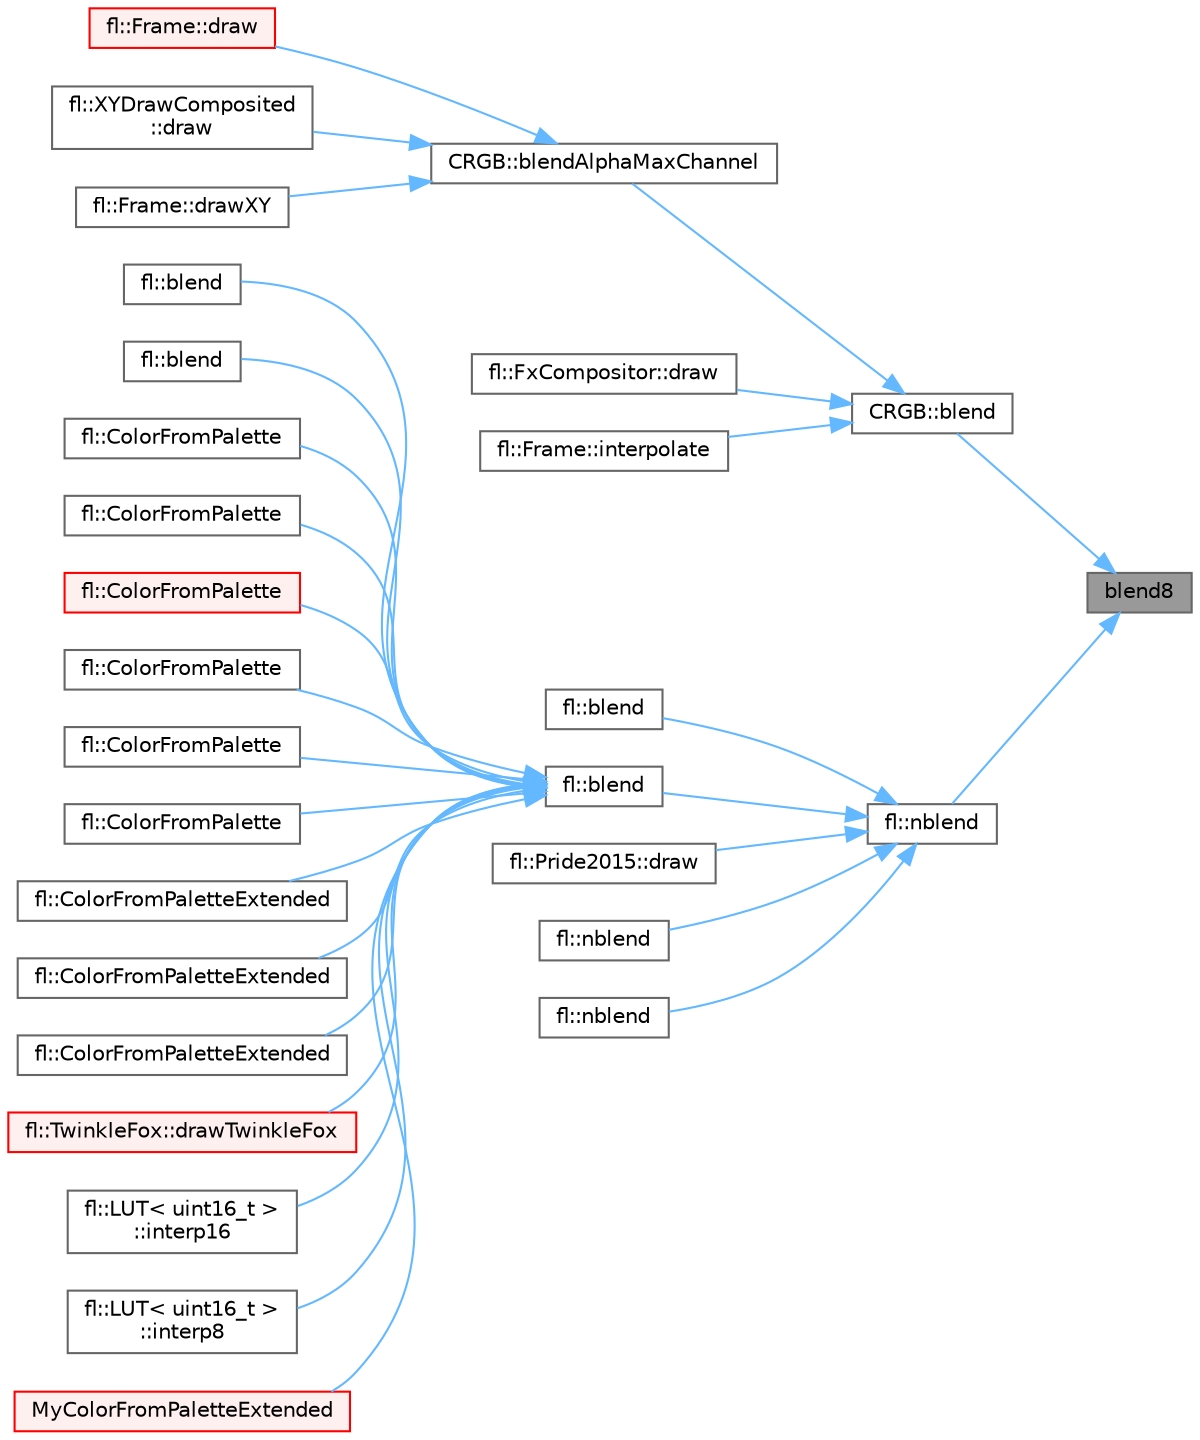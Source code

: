 digraph "blend8"
{
 // INTERACTIVE_SVG=YES
 // LATEX_PDF_SIZE
  bgcolor="transparent";
  edge [fontname=Helvetica,fontsize=10,labelfontname=Helvetica,labelfontsize=10];
  node [fontname=Helvetica,fontsize=10,shape=box,height=0.2,width=0.4];
  rankdir="RL";
  Node1 [id="Node000001",label="blend8",height=0.2,width=0.4,color="gray40", fillcolor="grey60", style="filled", fontcolor="black",tooltip="Blend a variable proportion (0-255) of one byte to another."];
  Node1 -> Node2 [id="edge1_Node000001_Node000002",dir="back",color="steelblue1",style="solid",tooltip=" "];
  Node2 [id="Node000002",label="CRGB::blend",height=0.2,width=0.4,color="grey40", fillcolor="white", style="filled",URL="$d7/d82/struct_c_r_g_b_a6348cb098a0b27f443bd1af290dafa94.html#a6348cb098a0b27f443bd1af290dafa94",tooltip=" "];
  Node2 -> Node3 [id="edge2_Node000002_Node000003",dir="back",color="steelblue1",style="solid",tooltip=" "];
  Node3 [id="Node000003",label="CRGB::blendAlphaMaxChannel",height=0.2,width=0.4,color="grey40", fillcolor="white", style="filled",URL="$d7/d82/struct_c_r_g_b_aba8579ca7247cc690e8899d68e95a601.html#aba8579ca7247cc690e8899d68e95a601",tooltip=" "];
  Node3 -> Node4 [id="edge3_Node000003_Node000004",dir="back",color="steelblue1",style="solid",tooltip=" "];
  Node4 [id="Node000004",label="fl::Frame::draw",height=0.2,width=0.4,color="red", fillcolor="#FFF0F0", style="filled",URL="$d1/de0/classfl_1_1_frame_a1efadd6e06cd79c0342c9cd8c391539a.html#a1efadd6e06cd79c0342c9cd8c391539a",tooltip=" "];
  Node3 -> Node6 [id="edge4_Node000003_Node000006",dir="back",color="steelblue1",style="solid",tooltip=" "];
  Node6 [id="Node000006",label="fl::XYDrawComposited\l::draw",height=0.2,width=0.4,color="grey40", fillcolor="white", style="filled",URL="$d2/dba/structfl_1_1_x_y_draw_composited_a003dd68149045877d6ccd38987df8792.html#a003dd68149045877d6ccd38987df8792",tooltip=" "];
  Node3 -> Node7 [id="edge5_Node000003_Node000007",dir="back",color="steelblue1",style="solid",tooltip=" "];
  Node7 [id="Node000007",label="fl::Frame::drawXY",height=0.2,width=0.4,color="grey40", fillcolor="white", style="filled",URL="$d1/de0/classfl_1_1_frame_af228b83cd52447b2416893f39d0753df.html#af228b83cd52447b2416893f39d0753df",tooltip=" "];
  Node2 -> Node8 [id="edge6_Node000002_Node000008",dir="back",color="steelblue1",style="solid",tooltip=" "];
  Node8 [id="Node000008",label="fl::FxCompositor::draw",height=0.2,width=0.4,color="grey40", fillcolor="white", style="filled",URL="$d7/df1/classfl_1_1_fx_compositor_aade5cf1a5c03eb71c39f8ed58c981e96.html#aade5cf1a5c03eb71c39f8ed58c981e96",tooltip=" "];
  Node2 -> Node9 [id="edge7_Node000002_Node000009",dir="back",color="steelblue1",style="solid",tooltip=" "];
  Node9 [id="Node000009",label="fl::Frame::interpolate",height=0.2,width=0.4,color="grey40", fillcolor="white", style="filled",URL="$d1/de0/classfl_1_1_frame_a18b6f7181804a0392e40796f46352115.html#a18b6f7181804a0392e40796f46352115",tooltip=" "];
  Node1 -> Node10 [id="edge8_Node000001_Node000010",dir="back",color="steelblue1",style="solid",tooltip=" "];
  Node10 [id="Node000010",label="fl::nblend",height=0.2,width=0.4,color="grey40", fillcolor="white", style="filled",URL="$d4/d36/namespacefl_aa1e0cd66825220bead12cfc1ab7f33c6.html#aa1e0cd66825220bead12cfc1ab7f33c6",tooltip=" "];
  Node10 -> Node11 [id="edge9_Node000010_Node000011",dir="back",color="steelblue1",style="solid",tooltip=" "];
  Node11 [id="Node000011",label="fl::blend",height=0.2,width=0.4,color="grey40", fillcolor="white", style="filled",URL="$d4/d36/namespacefl_a10d9c25a1a106557eacc6c75225e8a07.html#a10d9c25a1a106557eacc6c75225e8a07",tooltip=" "];
  Node10 -> Node12 [id="edge10_Node000010_Node000012",dir="back",color="steelblue1",style="solid",tooltip=" "];
  Node12 [id="Node000012",label="fl::blend",height=0.2,width=0.4,color="grey40", fillcolor="white", style="filled",URL="$d4/d36/namespacefl_a924fc8748f53389e55fdc63bfc14b805.html#a924fc8748f53389e55fdc63bfc14b805",tooltip=" "];
  Node12 -> Node13 [id="edge11_Node000012_Node000013",dir="back",color="steelblue1",style="solid",tooltip=" "];
  Node13 [id="Node000013",label="fl::blend",height=0.2,width=0.4,color="grey40", fillcolor="white", style="filled",URL="$d4/d36/namespacefl_a76731f52649c8fb1c93b19f36eca4c84.html#a76731f52649c8fb1c93b19f36eca4c84",tooltip=" "];
  Node12 -> Node14 [id="edge12_Node000012_Node000014",dir="back",color="steelblue1",style="solid",tooltip=" "];
  Node14 [id="Node000014",label="fl::blend",height=0.2,width=0.4,color="grey40", fillcolor="white", style="filled",URL="$d4/d36/namespacefl_a86084908d5832c59d8c7965fd863cc2b.html#a86084908d5832c59d8c7965fd863cc2b",tooltip=" "];
  Node12 -> Node15 [id="edge13_Node000012_Node000015",dir="back",color="steelblue1",style="solid",tooltip=" "];
  Node15 [id="Node000015",label="fl::ColorFromPalette",height=0.2,width=0.4,color="grey40", fillcolor="white", style="filled",URL="$d4/d36/namespacefl_a6be261d46a697b439148bd58cf47fd0a.html#a6be261d46a697b439148bd58cf47fd0a",tooltip=" "];
  Node12 -> Node16 [id="edge14_Node000012_Node000016",dir="back",color="steelblue1",style="solid",tooltip=" "];
  Node16 [id="Node000016",label="fl::ColorFromPalette",height=0.2,width=0.4,color="grey40", fillcolor="white", style="filled",URL="$d4/d36/namespacefl_a3f1395bf04587dfd37d40bc8f4367995.html#a3f1395bf04587dfd37d40bc8f4367995",tooltip=" "];
  Node12 -> Node17 [id="edge15_Node000012_Node000017",dir="back",color="steelblue1",style="solid",tooltip=" "];
  Node17 [id="Node000017",label="fl::ColorFromPalette",height=0.2,width=0.4,color="red", fillcolor="#FFF0F0", style="filled",URL="$d4/d36/namespacefl_a74e1895d1234ab29fef4458532e91090.html#a74e1895d1234ab29fef4458532e91090",tooltip=" "];
  Node12 -> Node33 [id="edge16_Node000012_Node000033",dir="back",color="steelblue1",style="solid",tooltip=" "];
  Node33 [id="Node000033",label="fl::ColorFromPalette",height=0.2,width=0.4,color="grey40", fillcolor="white", style="filled",URL="$d4/d36/namespacefl_a38d52be343ce0abb528607ea4e934de6.html#a38d52be343ce0abb528607ea4e934de6",tooltip=" "];
  Node12 -> Node34 [id="edge17_Node000012_Node000034",dir="back",color="steelblue1",style="solid",tooltip=" "];
  Node34 [id="Node000034",label="fl::ColorFromPalette",height=0.2,width=0.4,color="grey40", fillcolor="white", style="filled",URL="$d4/d36/namespacefl_a07bebc78594d7da54290ee51dc6fc216.html#a07bebc78594d7da54290ee51dc6fc216",tooltip=" "];
  Node12 -> Node35 [id="edge18_Node000012_Node000035",dir="back",color="steelblue1",style="solid",tooltip=" "];
  Node35 [id="Node000035",label="fl::ColorFromPalette",height=0.2,width=0.4,color="grey40", fillcolor="white", style="filled",URL="$d4/d36/namespacefl_a79e98bfd8beb2b67b3889d9c6a1e5ddd.html#a79e98bfd8beb2b67b3889d9c6a1e5ddd",tooltip=" "];
  Node12 -> Node36 [id="edge19_Node000012_Node000036",dir="back",color="steelblue1",style="solid",tooltip=" "];
  Node36 [id="Node000036",label="fl::ColorFromPaletteExtended",height=0.2,width=0.4,color="grey40", fillcolor="white", style="filled",URL="$d4/d36/namespacefl_af1762cc4dd61591c807c55bb8f76a303.html#af1762cc4dd61591c807c55bb8f76a303",tooltip=" "];
  Node12 -> Node37 [id="edge20_Node000012_Node000037",dir="back",color="steelblue1",style="solid",tooltip=" "];
  Node37 [id="Node000037",label="fl::ColorFromPaletteExtended",height=0.2,width=0.4,color="grey40", fillcolor="white", style="filled",URL="$d4/d36/namespacefl_a465f15f94e7637263979b71f769cbf27.html#a465f15f94e7637263979b71f769cbf27",tooltip=" "];
  Node12 -> Node38 [id="edge21_Node000012_Node000038",dir="back",color="steelblue1",style="solid",tooltip=" "];
  Node38 [id="Node000038",label="fl::ColorFromPaletteExtended",height=0.2,width=0.4,color="grey40", fillcolor="white", style="filled",URL="$d4/d36/namespacefl_a572c01969570d8ea54fa4eabf297d7bb.html#a572c01969570d8ea54fa4eabf297d7bb",tooltip=" "];
  Node12 -> Node20 [id="edge22_Node000012_Node000020",dir="back",color="steelblue1",style="solid",tooltip=" "];
  Node20 [id="Node000020",label="fl::TwinkleFox::drawTwinkleFox",height=0.2,width=0.4,color="red", fillcolor="#FFF0F0", style="filled",URL="$de/db5/classfl_1_1_twinkle_fox_a67375829d0da55e17d3f74ac9817914d.html#a67375829d0da55e17d3f74ac9817914d",tooltip=" "];
  Node12 -> Node39 [id="edge23_Node000012_Node000039",dir="back",color="steelblue1",style="solid",tooltip=" "];
  Node39 [id="Node000039",label="fl::LUT\< uint16_t \>\l::interp16",height=0.2,width=0.4,color="grey40", fillcolor="white", style="filled",URL="$d6/d18/classfl_1_1_l_u_t_a9c2eef876e15654910ace7a4124b261b.html#a9c2eef876e15654910ace7a4124b261b",tooltip=" "];
  Node12 -> Node40 [id="edge24_Node000012_Node000040",dir="back",color="steelblue1",style="solid",tooltip=" "];
  Node40 [id="Node000040",label="fl::LUT\< uint16_t \>\l::interp8",height=0.2,width=0.4,color="grey40", fillcolor="white", style="filled",URL="$d6/d18/classfl_1_1_l_u_t_a3d829c7e49ef30f35243113d78b34261.html#a3d829c7e49ef30f35243113d78b34261",tooltip=" "];
  Node12 -> Node41 [id="edge25_Node000012_Node000041",dir="back",color="steelblue1",style="solid",tooltip=" "];
  Node41 [id="Node000041",label="MyColorFromPaletteExtended",height=0.2,width=0.4,color="red", fillcolor="#FFF0F0", style="filled",URL="$dd/d61/_fx_water_8ino_aa04e7c98cb0803818832555bf128fb57.html#aa04e7c98cb0803818832555bf128fb57",tooltip=" "];
  Node10 -> Node43 [id="edge26_Node000010_Node000043",dir="back",color="steelblue1",style="solid",tooltip=" "];
  Node43 [id="Node000043",label="fl::Pride2015::draw",height=0.2,width=0.4,color="grey40", fillcolor="white", style="filled",URL="$df/d11/classfl_1_1_pride2015_a331b131b082d622bbd9208bf05308d0d.html#a331b131b082d622bbd9208bf05308d0d",tooltip=" "];
  Node10 -> Node44 [id="edge27_Node000010_Node000044",dir="back",color="steelblue1",style="solid",tooltip=" "];
  Node44 [id="Node000044",label="fl::nblend",height=0.2,width=0.4,color="grey40", fillcolor="white", style="filled",URL="$d4/d36/namespacefl_a2c351705939e2778ffd3e40ee4ed7ba3.html#a2c351705939e2778ffd3e40ee4ed7ba3",tooltip=" "];
  Node10 -> Node45 [id="edge28_Node000010_Node000045",dir="back",color="steelblue1",style="solid",tooltip=" "];
  Node45 [id="Node000045",label="fl::nblend",height=0.2,width=0.4,color="grey40", fillcolor="white", style="filled",URL="$d4/d36/namespacefl_a07ddb01a1823f30ed464115d848ccc4d.html#a07ddb01a1823f30ed464115d848ccc4d",tooltip=" "];
}
